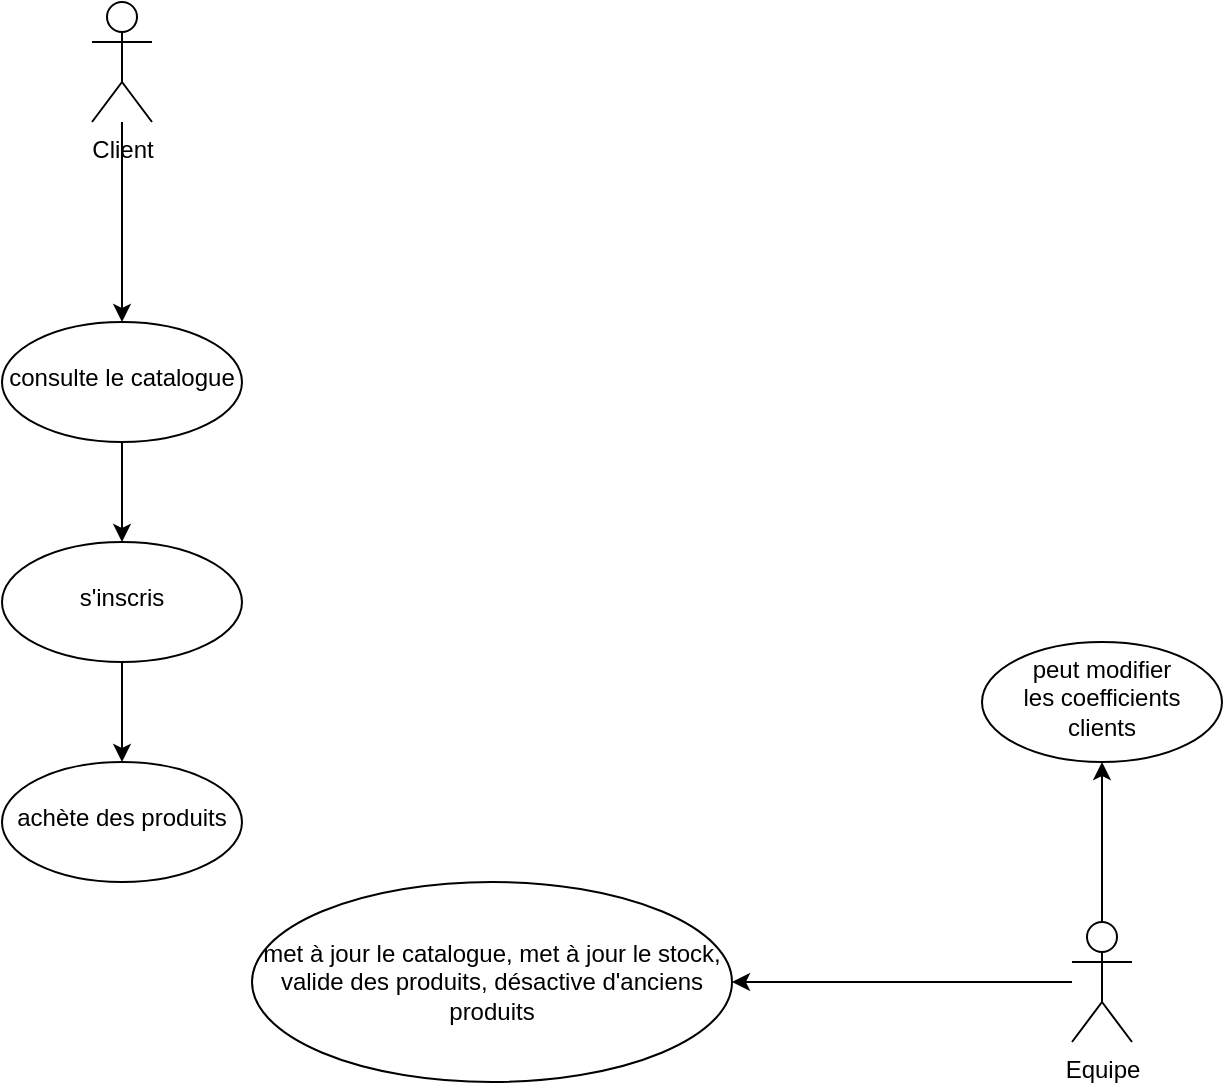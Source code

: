 <mxfile version="20.4.2" type="github">
  <diagram id="7ZEajGeMnrBSnoidg-YK" name="Page-1">
    <mxGraphModel dx="1422" dy="820" grid="1" gridSize="10" guides="1" tooltips="1" connect="1" arrows="1" fold="1" page="1" pageScale="1" pageWidth="827" pageHeight="1169" math="0" shadow="0">
      <root>
        <mxCell id="0" />
        <mxCell id="1" parent="0" />
        <mxCell id="nId9yDk2bHna9kCMeqKH-12" value="" style="edgeStyle=orthogonalEdgeStyle;rounded=0;orthogonalLoop=1;jettySize=auto;html=1;" edge="1" parent="1" source="nId9yDk2bHna9kCMeqKH-4" target="nId9yDk2bHna9kCMeqKH-11">
          <mxGeometry relative="1" as="geometry" />
        </mxCell>
        <mxCell id="nId9yDk2bHna9kCMeqKH-4" value="Client" style="shape=umlActor;verticalLabelPosition=bottom;verticalAlign=top;html=1;outlineConnect=0;" vertex="1" parent="1">
          <mxGeometry x="140" y="100" width="30" height="60" as="geometry" />
        </mxCell>
        <mxCell id="nId9yDk2bHna9kCMeqKH-7" style="edgeStyle=orthogonalEdgeStyle;rounded=0;orthogonalLoop=1;jettySize=auto;html=1;" edge="1" parent="1" source="nId9yDk2bHna9kCMeqKH-5" target="nId9yDk2bHna9kCMeqKH-8">
          <mxGeometry relative="1" as="geometry">
            <mxPoint x="585" y="410" as="targetPoint" />
          </mxGeometry>
        </mxCell>
        <mxCell id="nId9yDk2bHna9kCMeqKH-24" value="" style="edgeStyle=orthogonalEdgeStyle;rounded=0;orthogonalLoop=1;jettySize=auto;html=1;" edge="1" parent="1" source="nId9yDk2bHna9kCMeqKH-5" target="nId9yDk2bHna9kCMeqKH-23">
          <mxGeometry relative="1" as="geometry" />
        </mxCell>
        <mxCell id="nId9yDk2bHna9kCMeqKH-5" value="Equipe" style="shape=umlActor;verticalLabelPosition=bottom;verticalAlign=top;html=1;outlineConnect=0;" vertex="1" parent="1">
          <mxGeometry x="630" y="560" width="30" height="60" as="geometry" />
        </mxCell>
        <mxCell id="nId9yDk2bHna9kCMeqKH-22" style="edgeStyle=orthogonalEdgeStyle;rounded=0;orthogonalLoop=1;jettySize=auto;html=1;exitX=0.5;exitY=0;exitDx=0;exitDy=0;" edge="1" parent="1" source="nId9yDk2bHna9kCMeqKH-8">
          <mxGeometry relative="1" as="geometry">
            <mxPoint x="340" y="550" as="targetPoint" />
          </mxGeometry>
        </mxCell>
        <mxCell id="nId9yDk2bHna9kCMeqKH-8" value="&lt;div&gt;met à jour le catalogue, met à jour le stock, valide des produits, désactive d&#39;anciens produits&lt;/div&gt;" style="ellipse;whiteSpace=wrap;html=1;" vertex="1" parent="1">
          <mxGeometry x="220" y="540" width="240" height="100" as="geometry" />
        </mxCell>
        <mxCell id="nId9yDk2bHna9kCMeqKH-14" value="" style="edgeStyle=orthogonalEdgeStyle;rounded=0;orthogonalLoop=1;jettySize=auto;html=1;" edge="1" parent="1" source="nId9yDk2bHna9kCMeqKH-11" target="nId9yDk2bHna9kCMeqKH-13">
          <mxGeometry relative="1" as="geometry" />
        </mxCell>
        <mxCell id="nId9yDk2bHna9kCMeqKH-11" value="&lt;div&gt;&lt;br&gt;&lt;/div&gt;&lt;div&gt;consulte le catalogue&lt;br&gt;&lt;/div&gt;" style="ellipse;whiteSpace=wrap;html=1;verticalAlign=top;" vertex="1" parent="1">
          <mxGeometry x="95" y="260" width="120" height="60" as="geometry" />
        </mxCell>
        <mxCell id="nId9yDk2bHna9kCMeqKH-19" value="" style="edgeStyle=orthogonalEdgeStyle;rounded=0;orthogonalLoop=1;jettySize=auto;html=1;" edge="1" parent="1" source="nId9yDk2bHna9kCMeqKH-13" target="nId9yDk2bHna9kCMeqKH-18">
          <mxGeometry relative="1" as="geometry" />
        </mxCell>
        <mxCell id="nId9yDk2bHna9kCMeqKH-13" value="&lt;div&gt;&lt;br&gt;&lt;/div&gt;&lt;div&gt;s&#39;inscris&lt;br&gt;&lt;/div&gt;" style="ellipse;whiteSpace=wrap;html=1;verticalAlign=top;" vertex="1" parent="1">
          <mxGeometry x="95" y="370" width="120" height="60" as="geometry" />
        </mxCell>
        <mxCell id="nId9yDk2bHna9kCMeqKH-18" value="&lt;div&gt;&lt;br&gt;&lt;/div&gt;&lt;div&gt;achète des produits&lt;br&gt;&lt;/div&gt;" style="ellipse;whiteSpace=wrap;html=1;verticalAlign=top;" vertex="1" parent="1">
          <mxGeometry x="95" y="480" width="120" height="60" as="geometry" />
        </mxCell>
        <mxCell id="nId9yDk2bHna9kCMeqKH-23" value="&lt;div&gt;peut modifier&lt;/div&gt;&lt;div&gt;les coefficients&lt;/div&gt;&lt;div&gt;clients&lt;br&gt;&lt;/div&gt;" style="ellipse;whiteSpace=wrap;html=1;verticalAlign=top;" vertex="1" parent="1">
          <mxGeometry x="585" y="420" width="120" height="60" as="geometry" />
        </mxCell>
      </root>
    </mxGraphModel>
  </diagram>
</mxfile>
